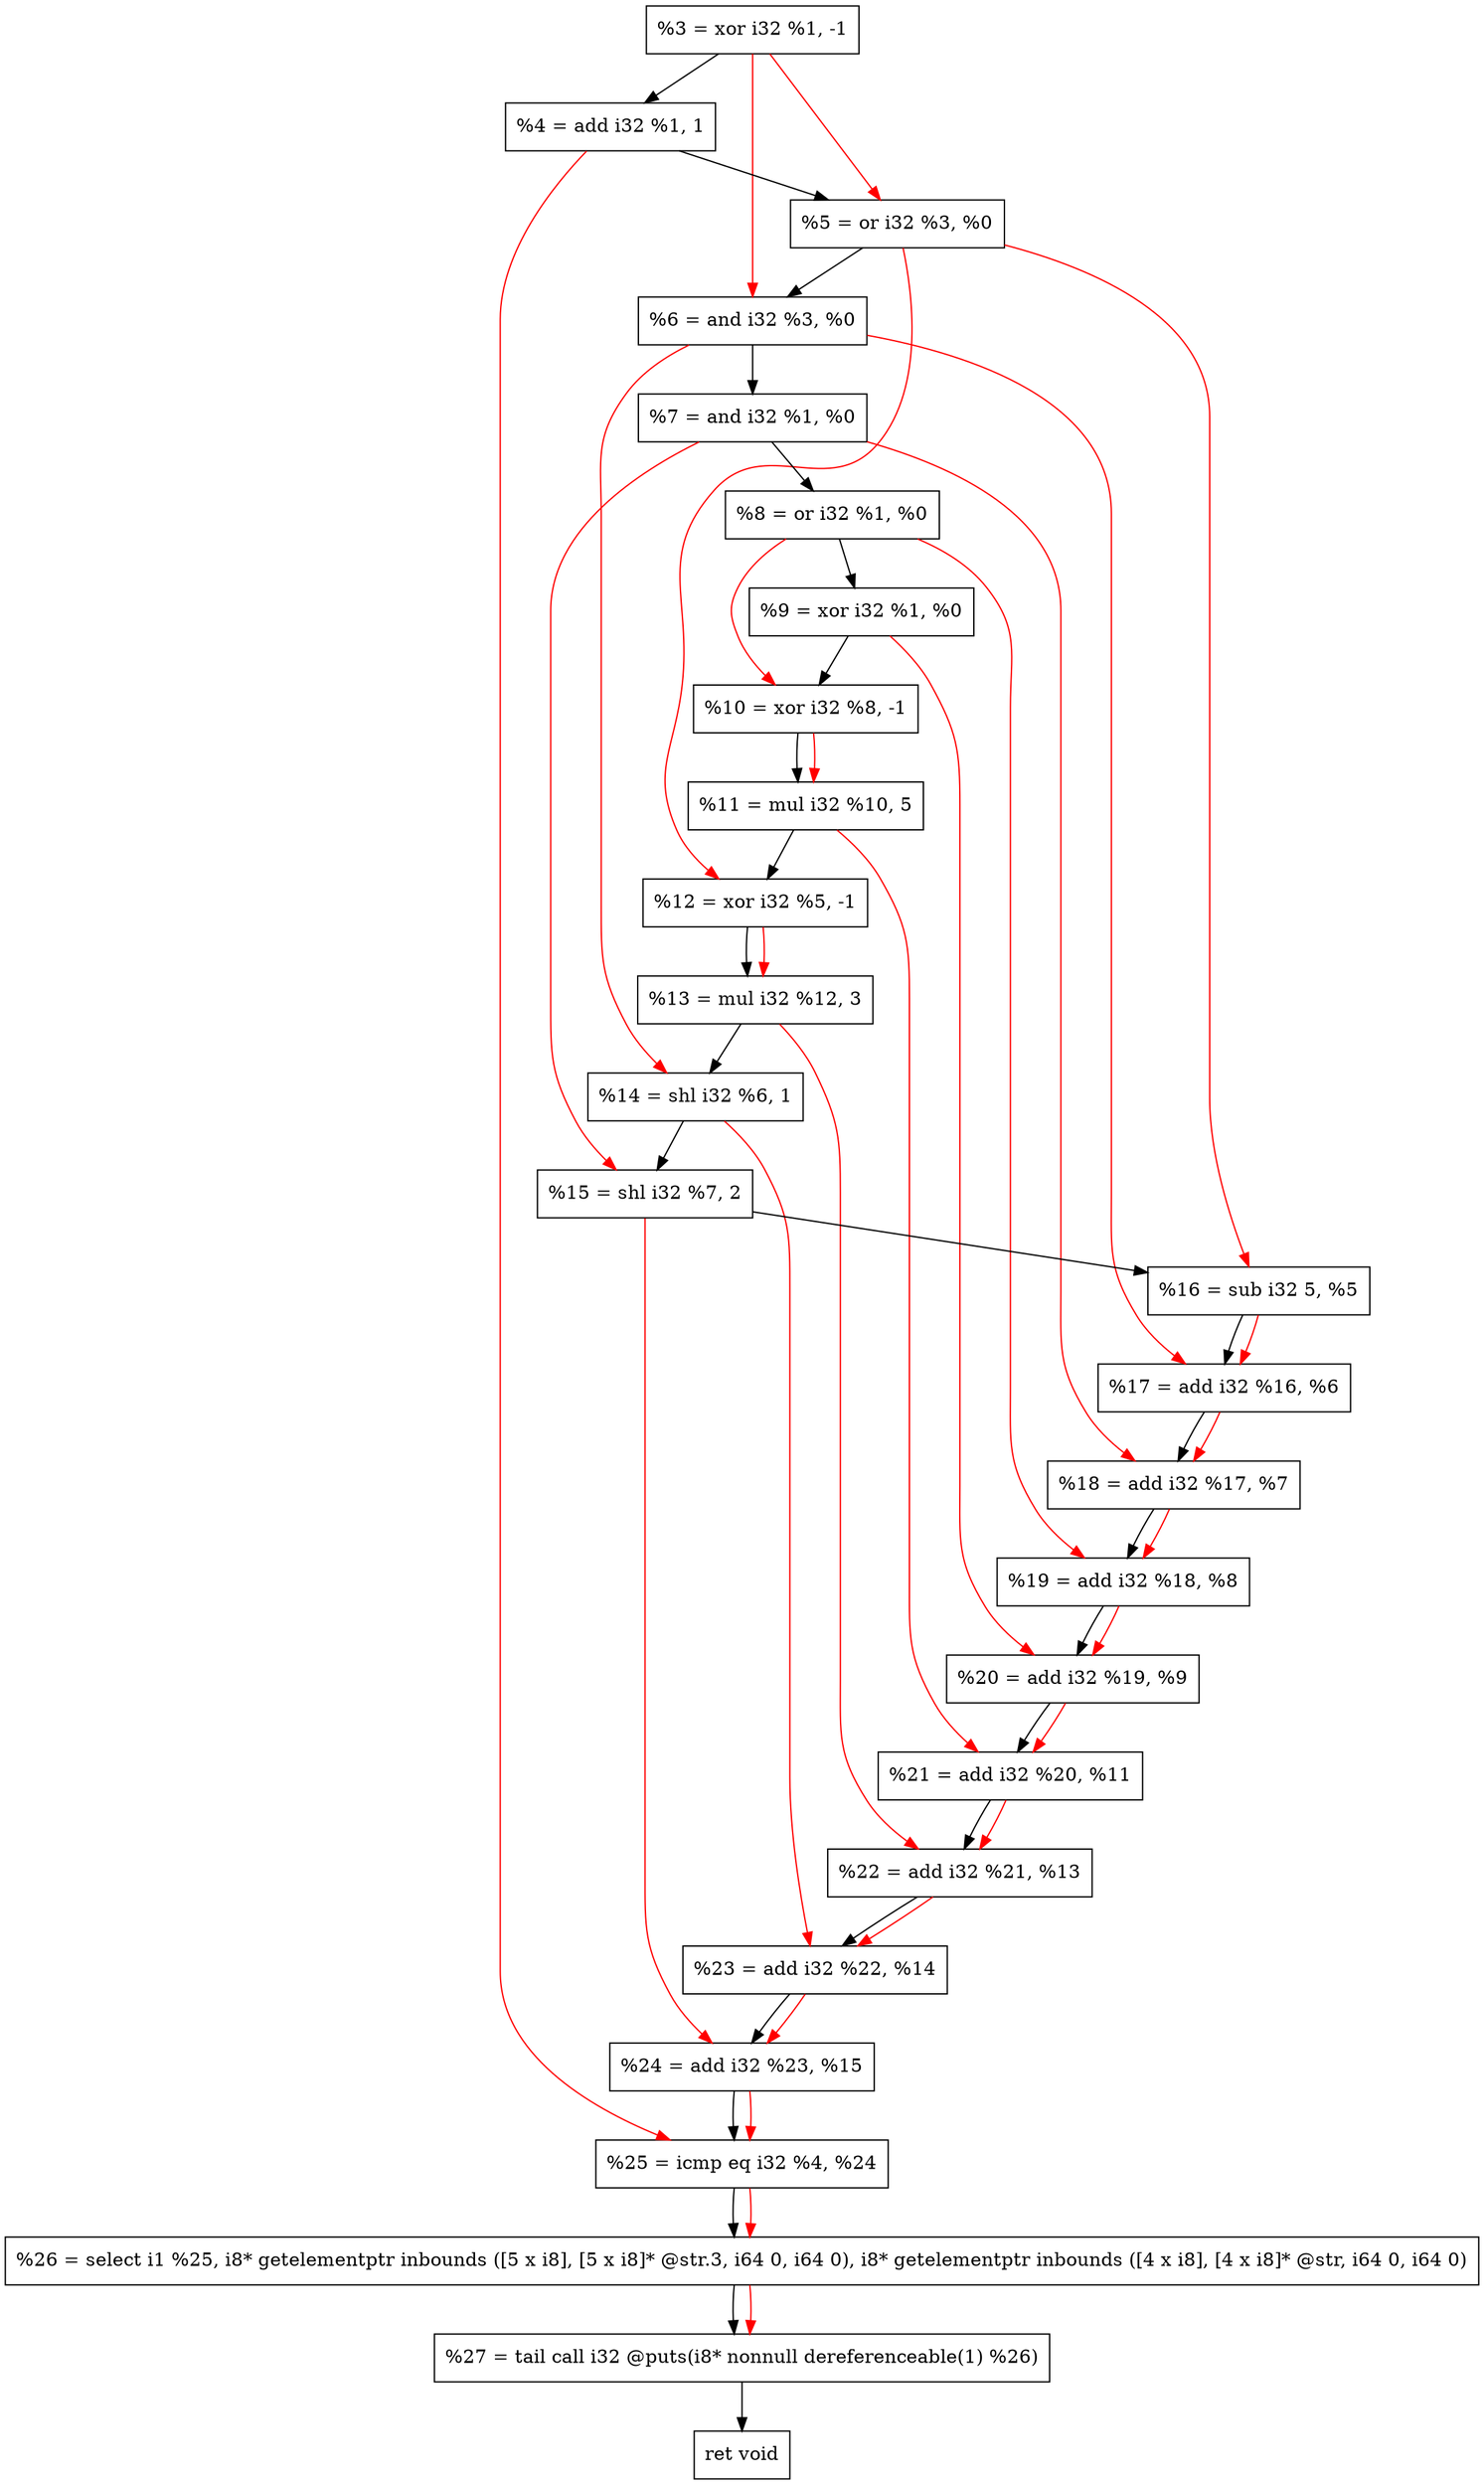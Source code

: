 digraph "DFG for'crackme' function" {
	Node0xab1b50[shape=record, label="  %3 = xor i32 %1, -1"];
	Node0xab1bf0[shape=record, label="  %4 = add i32 %1, 1"];
	Node0xab1cb0[shape=record, label="  %5 = or i32 %3, %0"];
	Node0xab1d20[shape=record, label="  %6 = and i32 %3, %0"];
	Node0xab1d90[shape=record, label="  %7 = and i32 %1, %0"];
	Node0xab1e00[shape=record, label="  %8 = or i32 %1, %0"];
	Node0xab1e70[shape=record, label="  %9 = xor i32 %1, %0"];
	Node0xab1ee0[shape=record, label="  %10 = xor i32 %8, -1"];
	Node0xab1f50[shape=record, label="  %11 = mul i32 %10, 5"];
	Node0xab1fc0[shape=record, label="  %12 = xor i32 %5, -1"];
	Node0xab2060[shape=record, label="  %13 = mul i32 %12, 3"];
	Node0xab20d0[shape=record, label="  %14 = shl i32 %6, 1"];
	Node0xab2170[shape=record, label="  %15 = shl i32 %7, 2"];
	Node0xab21e0[shape=record, label="  %16 = sub i32 5, %5"];
	Node0xab2250[shape=record, label="  %17 = add i32 %16, %6"];
	Node0xab22c0[shape=record, label="  %18 = add i32 %17, %7"];
	Node0xab2330[shape=record, label="  %19 = add i32 %18, %8"];
	Node0xab23a0[shape=record, label="  %20 = add i32 %19, %9"];
	Node0xab2410[shape=record, label="  %21 = add i32 %20, %11"];
	Node0xab2480[shape=record, label="  %22 = add i32 %21, %13"];
	Node0xab24f0[shape=record, label="  %23 = add i32 %22, %14"];
	Node0xab2560[shape=record, label="  %24 = add i32 %23, %15"];
	Node0xab25d0[shape=record, label="  %25 = icmp eq i32 %4, %24"];
	Node0xa52268[shape=record, label="  %26 = select i1 %25, i8* getelementptr inbounds ([5 x i8], [5 x i8]* @str.3, i64 0, i64 0), i8* getelementptr inbounds ([4 x i8], [4 x i8]* @str, i64 0, i64 0)"];
	Node0xab2a70[shape=record, label="  %27 = tail call i32 @puts(i8* nonnull dereferenceable(1) %26)"];
	Node0xab2ac0[shape=record, label="  ret void"];
	Node0xab1b50 -> Node0xab1bf0;
	Node0xab1bf0 -> Node0xab1cb0;
	Node0xab1cb0 -> Node0xab1d20;
	Node0xab1d20 -> Node0xab1d90;
	Node0xab1d90 -> Node0xab1e00;
	Node0xab1e00 -> Node0xab1e70;
	Node0xab1e70 -> Node0xab1ee0;
	Node0xab1ee0 -> Node0xab1f50;
	Node0xab1f50 -> Node0xab1fc0;
	Node0xab1fc0 -> Node0xab2060;
	Node0xab2060 -> Node0xab20d0;
	Node0xab20d0 -> Node0xab2170;
	Node0xab2170 -> Node0xab21e0;
	Node0xab21e0 -> Node0xab2250;
	Node0xab2250 -> Node0xab22c0;
	Node0xab22c0 -> Node0xab2330;
	Node0xab2330 -> Node0xab23a0;
	Node0xab23a0 -> Node0xab2410;
	Node0xab2410 -> Node0xab2480;
	Node0xab2480 -> Node0xab24f0;
	Node0xab24f0 -> Node0xab2560;
	Node0xab2560 -> Node0xab25d0;
	Node0xab25d0 -> Node0xa52268;
	Node0xa52268 -> Node0xab2a70;
	Node0xab2a70 -> Node0xab2ac0;
edge [color=red]
	Node0xab1b50 -> Node0xab1cb0;
	Node0xab1b50 -> Node0xab1d20;
	Node0xab1e00 -> Node0xab1ee0;
	Node0xab1ee0 -> Node0xab1f50;
	Node0xab1cb0 -> Node0xab1fc0;
	Node0xab1fc0 -> Node0xab2060;
	Node0xab1d20 -> Node0xab20d0;
	Node0xab1d90 -> Node0xab2170;
	Node0xab1cb0 -> Node0xab21e0;
	Node0xab21e0 -> Node0xab2250;
	Node0xab1d20 -> Node0xab2250;
	Node0xab2250 -> Node0xab22c0;
	Node0xab1d90 -> Node0xab22c0;
	Node0xab22c0 -> Node0xab2330;
	Node0xab1e00 -> Node0xab2330;
	Node0xab2330 -> Node0xab23a0;
	Node0xab1e70 -> Node0xab23a0;
	Node0xab23a0 -> Node0xab2410;
	Node0xab1f50 -> Node0xab2410;
	Node0xab2410 -> Node0xab2480;
	Node0xab2060 -> Node0xab2480;
	Node0xab2480 -> Node0xab24f0;
	Node0xab20d0 -> Node0xab24f0;
	Node0xab24f0 -> Node0xab2560;
	Node0xab2170 -> Node0xab2560;
	Node0xab1bf0 -> Node0xab25d0;
	Node0xab2560 -> Node0xab25d0;
	Node0xab25d0 -> Node0xa52268;
	Node0xa52268 -> Node0xab2a70;
}

